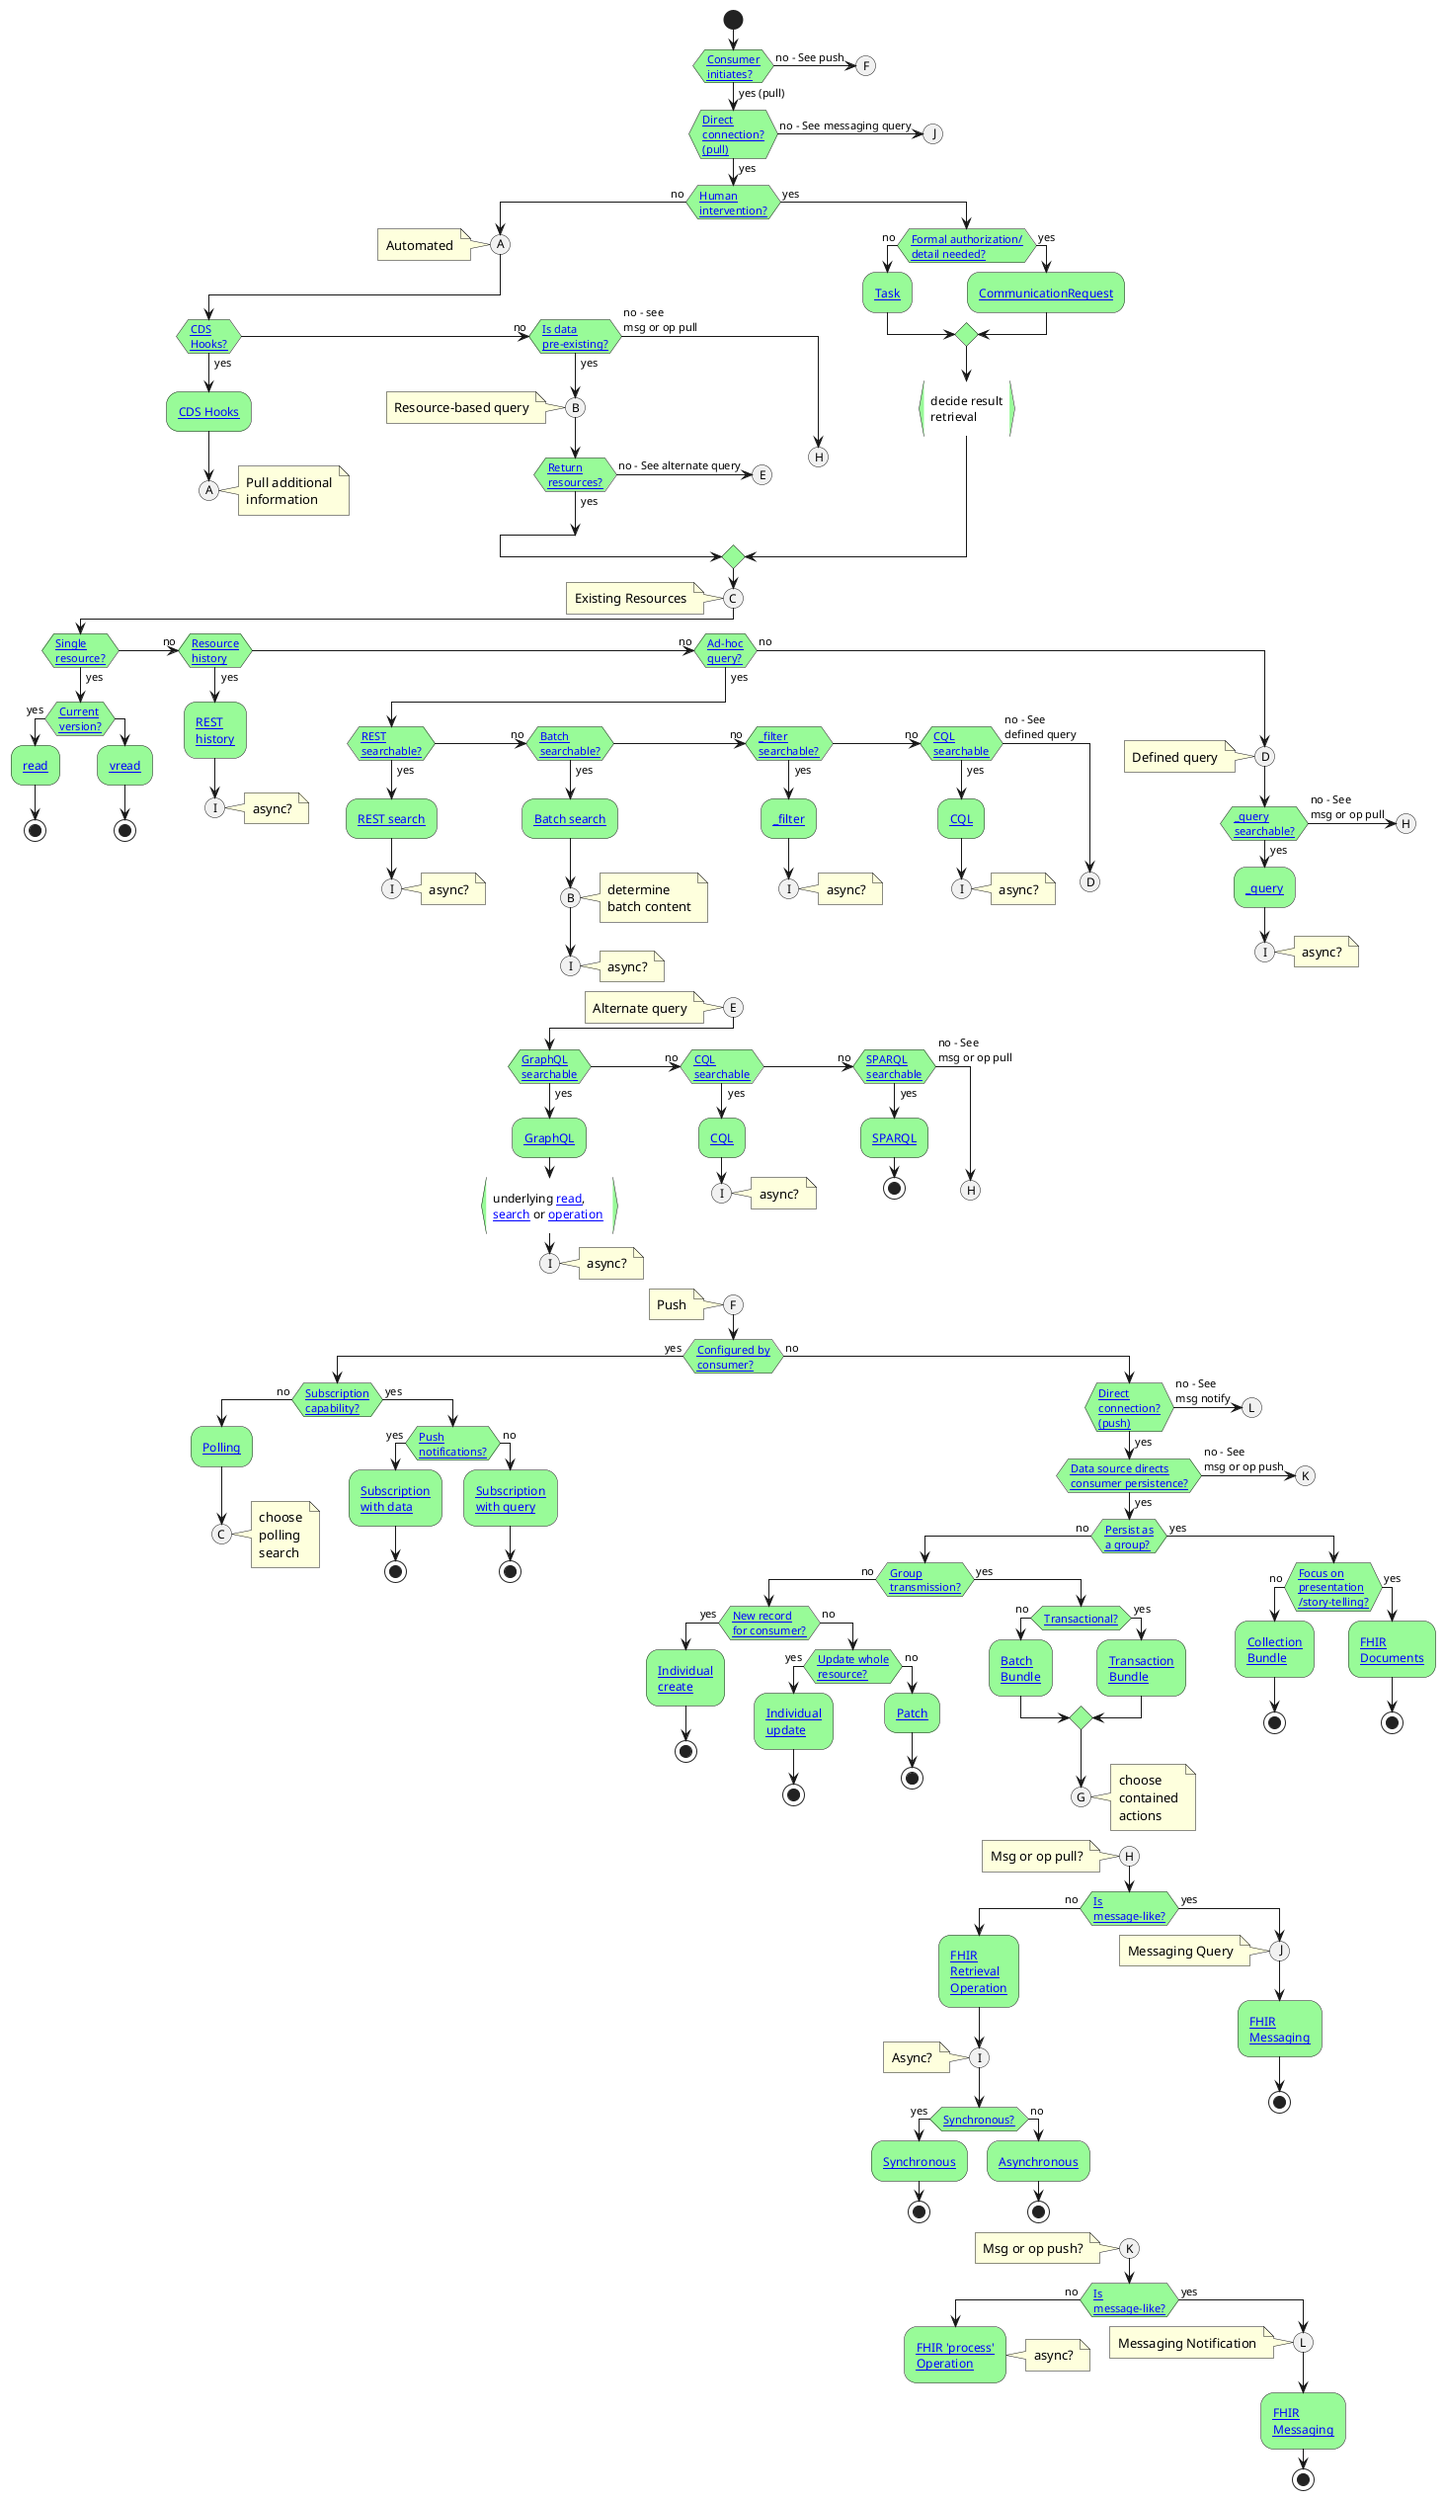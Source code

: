 @startuml
skinparam padding 2
skinparam activityBackgroundColor palegreen

start
if ([[#pull Consumer\ninitiates?]]) then (yes (pull))
  if ([[#connect-pull Direct\nconnection?\n(pull)]]) then (yes)
    if ([[#human Human\nintervention?]]) then (no)
      (A)
      note left:Automated
      if ([[#hooks CDS\nHooks?]]) then (yes)
        :[[https://cds-hooks.hl7.org CDS Hooks]];
        (A)
        note right:Pull additional\ninformation
        detach
      (no) elseif ([[#pre-exists Is data\npre-existing?]]) then (yes)
        (B)
        note left:Resource-based query
        if ([[#resources Return\nresources?]]) then (yes)
        else (no - See alternate query)
          (E)
          detach
        endif
      else (no - see\nmsg or op pull)
        (H)
        detach
      endif
    else (yes)
      if ([[#formal Formal authorization/\ndetail needed?]]) then (no)
        :[[exchanging-request.html#task Task]];
      else (yes)
        :[[exchanging-request.html#request CommunicationRequest]];
      endif
      :decide result\nretrieval}
    endif
  else (no - See messaging query)
    (J)
  endif
else (no - See push)
  (F)
endif

(C)
note left:Existing Resources
if ([[#onlyone Single\nresource?]]) then (yes)
  if ([[#current Current\nversion?]]) then (yes)
    :[[exchanging-rest.html#read read]];
    stop
  else
    :[[exchanging-rest.html#vread vread]];
    stop
  endif
(no) elseif ([[#history Resource\nhistory]]) then (yes)
  :[[exchanging-search.html#history REST\nhistory]];
  (I)
  note right:async?
  detach
(no) elseif ([[#adhoc Ad-hoc\nquery?]]) then (yes)
  if ([[#rest-search REST\nsearchable?]]) then (yes)
    :[[exchanging-search.html#search REST search]];
    (I)
    note right:async?
    detach
  (no) elseif ([[#search-batch Batch\nsearchable?]]) then (yes)
    :[[exchanging-rest.html#batch-search Batch search]];
    (B)
    note right:determine\nbatch content
    (I)
    note right:async?
    detach
  (no) elseif ([[#filter _filter\nsearchable?]]) then (yes)
    :[[exchanging-search.html#filter _filter]];
    (I)
    note right:async?
    detach
  (no) elseif ([[#cql CQL\nsearchable]]) then (yes)
    :[[exchanging-search.html#cql CQL]];
    (I)
    note right:async?
    detach
  else (no - See\ndefined query)
    (D)
    detach
  endif
else (no) 
  (D)
  note left:Defined query
  if ([[#query _query\nsearchable?]]) then (yes)
    :[[exchanging-search.html#query _query]];
    (I)
    note right:async?
    detach
  else (no - See\nmsg or op pull)
    (H)
    detach
  endif
endif

(E)
note left:Alternate query
if ([[#graphql GraphQL\nsearchable]]) then (yes)
  :[[exchanging-search.html#graphql GraphQL]];
  :underlying [[exchanging-rest.html#read read]],\n[[exchanging-search.html#search search]] or [[exchanging-operation.html operation]] }
  (I)
  note right:async?
  detach
(no) elseif ([[#cql CQL\nsearchable]]) then (yes)
  :[[exchanging-search.html#cql CQL]];
  (I)
  note right:async?
  detach
(no) elseif ([[#sparql SPARQL\nsearchable]]) then (yes)
  :[[exchanging-search.html#sparql SPARQL]];
  stop
else (no - See\nmsg or op pull)
  (H)
  detach
endif

(F)
note left:Push
if ([[#configured Configured by\nconsumer?]]) then (yes)
  if ([[#subscription Subscription\ncapability?]]) then (no)
    :[[exchanging-polling.html Polling]];
    (C)
    note right:choose\npolling\nsearch
    detach
  else (yes)
    if ([[#subscription-push Push\nnotifications?]]) then (yes)
      :[[exchanging-subscription.html#push Subscription\nwith data]];
      stop
    else (no)
      :[[exchanging-subscription.html#pull Subscription\nwith query]];
      stop
    endif
  endif
else (no)
  if ([[#connect-push Direct\nconnection?\n(push)]]) then (yes)
    if ([[#source-persist Data source directs\nconsumer persistence?]]) then (yes)
      if ([[#group-store Persist as\na group?]]) then (no)
        if ([[#group-transmit Group\ntransmission?]]) then (no)
          if ([[#rest New record\nfor consumer?]]) then (yes)
            :[[exchanging-rest.html#create Individual\ncreate]];
            stop
          else (no)
		    if ([[#resources Update whole\nresource?]]) then (yes)
              :[[exchanging-rest.html#update Individual\nupdate]];
              stop
            else (no)
              :[[exchanging-rest.html#patch Patch]];
              stop
			endif
          endif
        else (yes)
          if ([[#transaction Transactional?]]) then (no)
            :[[exchanging-rest.html#batch Batch\nBundle]];
          else (yes)
            :[[exchanging-rest.html#transaction Transaction\nBundle]];
          endif
          (G)
          note right:choose\ncontained\nactions
          detach
        endif
      else (yes)
        if ([[#story Focus on\npresentation\n/story-telling?]]) then (no)
          :[[exchanging-rest.html#collection Collection\nBundle]];
          stop
        else (yes)
          :[[exchanging-rest.html#document FHIR\nDocuments]];
          stop
        endif        
      endif
    else (no - See\nmsg or op push)
      (K)
      detach
    endif
else (no - See\nmsg notify)
  (L)
  detach
endif

'(-)
'if () then
  (H)
  note left:Msg or op pull?
  if ([[#message Is\nmessage-like?]]) then (no)
    :[[exchanging-operation.html#retrieval FHIR\nRetrieval\nOperation]];
    (I)
    note left:Async?
    if ([[#synchronous Synchronous?]]) then (yes)
      :[[exchanging-search.html#sync Synchronous]];
      stop
    else (no)
      :[[exchanging-search.html#async Asynchronous]];
      stop
    endif
  else (yes)
    (J)
    note left:Messaging Query
    :[[exchanging-messaging.html#query FHIR\nMessaging]];
    stop
  endif
'else
  (K)
  note left:Msg or op push?
  if ([[#message Is\nmessage-like?]]) then (no)
    :[[exchanging-operation.html#process FHIR 'process'\nOperation]];
    note right:async?
    detach
  else (yes)
    (L)
    note left:Messaging Notification
    :[[exchanging-messaging.html#notify FHIR\nMessaging]];
    stop
  endif
'endif
@enduml